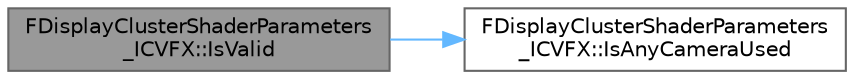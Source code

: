 digraph "FDisplayClusterShaderParameters_ICVFX::IsValid"
{
 // INTERACTIVE_SVG=YES
 // LATEX_PDF_SIZE
  bgcolor="transparent";
  edge [fontname=Helvetica,fontsize=10,labelfontname=Helvetica,labelfontsize=10];
  node [fontname=Helvetica,fontsize=10,shape=box,height=0.2,width=0.4];
  rankdir="LR";
  Node1 [id="Node000001",label="FDisplayClusterShaderParameters\l_ICVFX::IsValid",height=0.2,width=0.4,color="gray40", fillcolor="grey60", style="filled", fontcolor="black",tooltip=" "];
  Node1 -> Node2 [id="edge1_Node000001_Node000002",color="steelblue1",style="solid",tooltip=" "];
  Node2 [id="Node000002",label="FDisplayClusterShaderParameters\l_ICVFX::IsAnyCameraUsed",height=0.2,width=0.4,color="grey40", fillcolor="white", style="filled",URL="$d1/d80/classFDisplayClusterShaderParameters__ICVFX.html#adeee26eda14d9c4375889d0db9e6161e",tooltip=" "];
}
